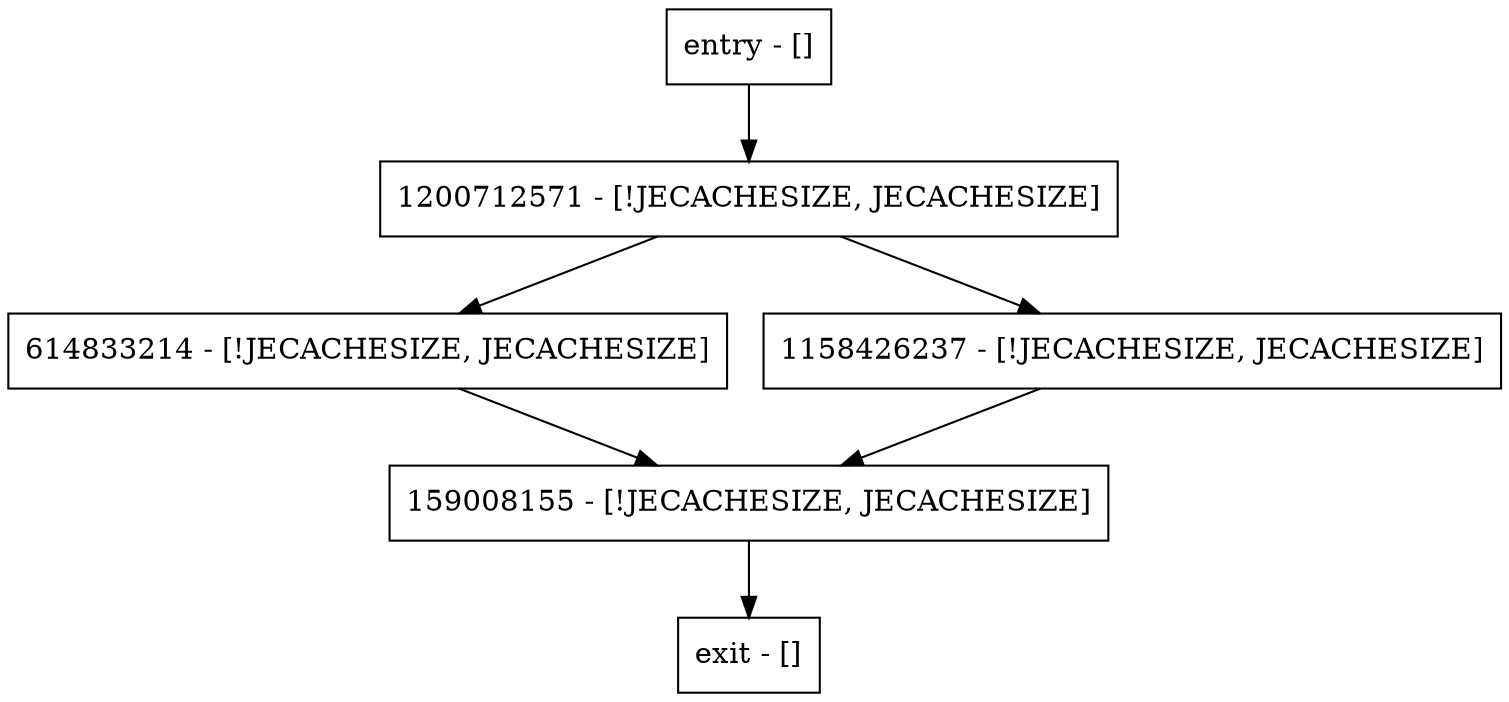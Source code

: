 digraph <clinit> {
node [shape=record];
entry [label="entry - []"];
exit [label="exit - []"];
614833214 [label="614833214 - [!JECACHESIZE, JECACHESIZE]"];
1158426237 [label="1158426237 - [!JECACHESIZE, JECACHESIZE]"];
1200712571 [label="1200712571 - [!JECACHESIZE, JECACHESIZE]"];
159008155 [label="159008155 - [!JECACHESIZE, JECACHESIZE]"];
entry;
exit;
entry -> 1200712571;
614833214 -> 159008155;
1158426237 -> 159008155;
1200712571 -> 614833214;
1200712571 -> 1158426237;
159008155 -> exit;
}
